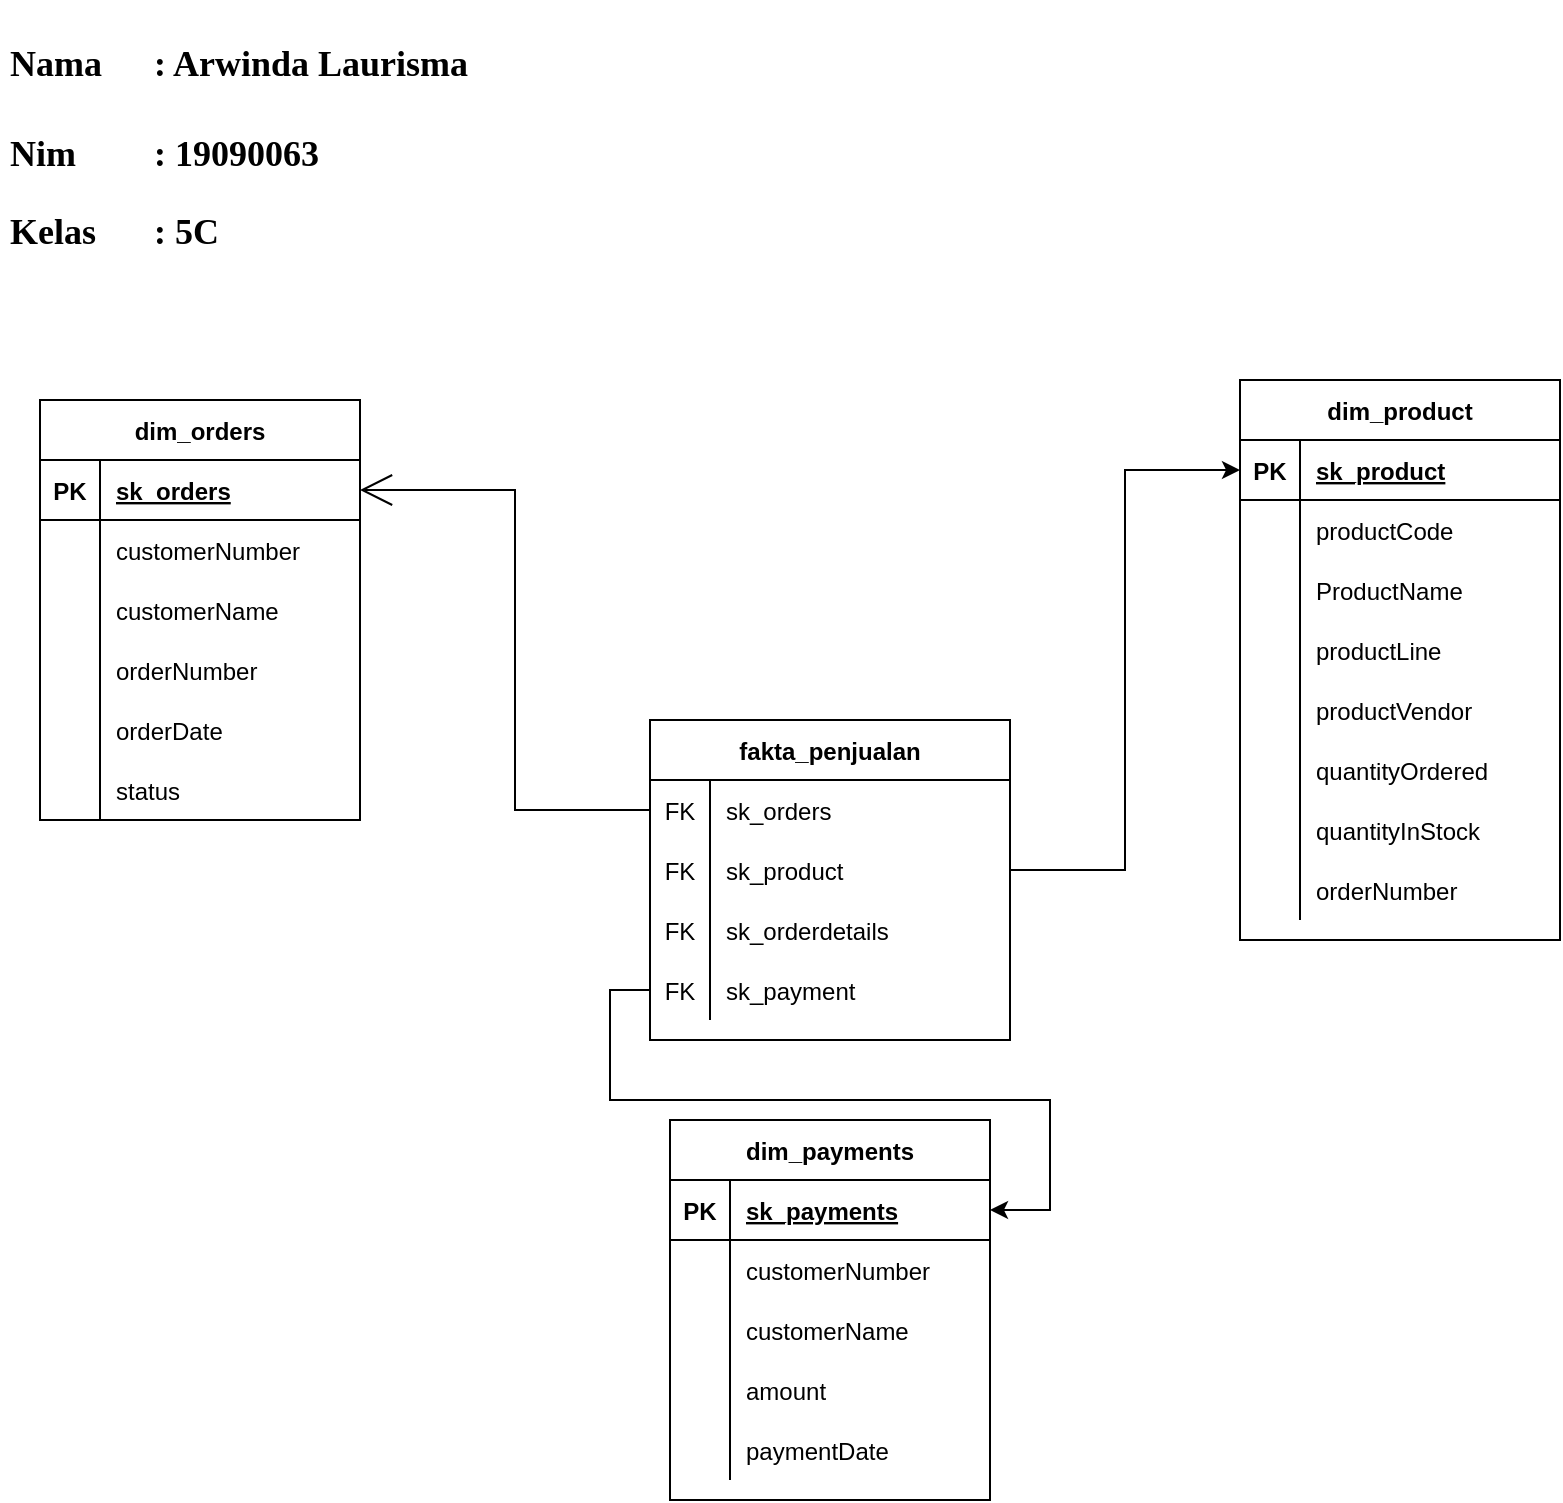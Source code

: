<mxfile version="15.7.0" type="device"><diagram id="wy7t_nSmgwACreqIx8oX" name="Page-1"><mxGraphModel dx="868" dy="1525" grid="1" gridSize="10" guides="1" tooltips="1" connect="1" arrows="1" fold="1" page="1" pageScale="1" pageWidth="850" pageHeight="1100" math="0" shadow="0"><root><mxCell id="0"/><mxCell id="1" parent="0"/><mxCell id="M95NB8ONT0MrKiETcjf7-1" value="fakta_penjualan" style="shape=table;startSize=30;container=1;collapsible=1;childLayout=tableLayout;fixedRows=1;rowLines=0;fontStyle=1;align=center;resizeLast=1;hachureGap=4;pointerEvents=0;" parent="1" vertex="1"><mxGeometry x="335" y="350" width="180" height="160.0" as="geometry"/></mxCell><mxCell id="M95NB8ONT0MrKiETcjf7-5" value="" style="shape=partialRectangle;collapsible=0;dropTarget=0;pointerEvents=0;fillColor=none;top=0;left=0;bottom=0;right=0;points=[[0,0.5],[1,0.5]];portConstraint=eastwest;" parent="M95NB8ONT0MrKiETcjf7-1" vertex="1"><mxGeometry y="30" width="180" height="30" as="geometry"/></mxCell><mxCell id="M95NB8ONT0MrKiETcjf7-6" value="FK" style="shape=partialRectangle;connectable=0;fillColor=none;top=0;left=0;bottom=0;right=0;editable=1;overflow=hidden;" parent="M95NB8ONT0MrKiETcjf7-5" vertex="1"><mxGeometry width="30" height="30" as="geometry"><mxRectangle width="30" height="30" as="alternateBounds"/></mxGeometry></mxCell><mxCell id="M95NB8ONT0MrKiETcjf7-7" value="sk_orders" style="shape=partialRectangle;connectable=0;fillColor=none;top=0;left=0;bottom=0;right=0;align=left;spacingLeft=6;overflow=hidden;" parent="M95NB8ONT0MrKiETcjf7-5" vertex="1"><mxGeometry x="30" width="150" height="30" as="geometry"><mxRectangle width="150" height="30" as="alternateBounds"/></mxGeometry></mxCell><mxCell id="M95NB8ONT0MrKiETcjf7-8" value="" style="shape=partialRectangle;collapsible=0;dropTarget=0;pointerEvents=0;fillColor=none;top=0;left=0;bottom=0;right=0;points=[[0,0.5],[1,0.5]];portConstraint=eastwest;" parent="M95NB8ONT0MrKiETcjf7-1" vertex="1"><mxGeometry y="60" width="180" height="30" as="geometry"/></mxCell><mxCell id="M95NB8ONT0MrKiETcjf7-9" value="FK" style="shape=partialRectangle;connectable=0;fillColor=none;top=0;left=0;bottom=0;right=0;editable=1;overflow=hidden;" parent="M95NB8ONT0MrKiETcjf7-8" vertex="1"><mxGeometry width="30" height="30" as="geometry"><mxRectangle width="30" height="30" as="alternateBounds"/></mxGeometry></mxCell><mxCell id="M95NB8ONT0MrKiETcjf7-10" value="sk_product" style="shape=partialRectangle;connectable=0;fillColor=none;top=0;left=0;bottom=0;right=0;align=left;spacingLeft=6;overflow=hidden;" parent="M95NB8ONT0MrKiETcjf7-8" vertex="1"><mxGeometry x="30" width="150" height="30" as="geometry"><mxRectangle width="150" height="30" as="alternateBounds"/></mxGeometry></mxCell><mxCell id="M95NB8ONT0MrKiETcjf7-11" value="" style="shape=partialRectangle;collapsible=0;dropTarget=0;pointerEvents=0;fillColor=none;top=0;left=0;bottom=0;right=0;points=[[0,0.5],[1,0.5]];portConstraint=eastwest;" parent="M95NB8ONT0MrKiETcjf7-1" vertex="1"><mxGeometry y="90" width="180" height="30" as="geometry"/></mxCell><mxCell id="M95NB8ONT0MrKiETcjf7-12" value="FK" style="shape=partialRectangle;connectable=0;fillColor=none;top=0;left=0;bottom=0;right=0;editable=1;overflow=hidden;" parent="M95NB8ONT0MrKiETcjf7-11" vertex="1"><mxGeometry width="30" height="30" as="geometry"><mxRectangle width="30" height="30" as="alternateBounds"/></mxGeometry></mxCell><mxCell id="M95NB8ONT0MrKiETcjf7-13" value="sk_orderdetails" style="shape=partialRectangle;connectable=0;fillColor=none;top=0;left=0;bottom=0;right=0;align=left;spacingLeft=6;overflow=hidden;" parent="M95NB8ONT0MrKiETcjf7-11" vertex="1"><mxGeometry x="30" width="150" height="30" as="geometry"><mxRectangle width="150" height="30" as="alternateBounds"/></mxGeometry></mxCell><mxCell id="M95NB8ONT0MrKiETcjf7-58" value="" style="shape=partialRectangle;collapsible=0;dropTarget=0;pointerEvents=0;fillColor=none;top=0;left=0;bottom=0;right=0;points=[[0,0.5],[1,0.5]];portConstraint=eastwest;" parent="M95NB8ONT0MrKiETcjf7-1" vertex="1"><mxGeometry y="120" width="180" height="30" as="geometry"/></mxCell><mxCell id="M95NB8ONT0MrKiETcjf7-59" value="FK" style="shape=partialRectangle;connectable=0;fillColor=none;top=0;left=0;bottom=0;right=0;editable=1;overflow=hidden;" parent="M95NB8ONT0MrKiETcjf7-58" vertex="1"><mxGeometry width="30" height="30" as="geometry"><mxRectangle width="30" height="30" as="alternateBounds"/></mxGeometry></mxCell><mxCell id="M95NB8ONT0MrKiETcjf7-60" value="sk_payment" style="shape=partialRectangle;connectable=0;fillColor=none;top=0;left=0;bottom=0;right=0;align=left;spacingLeft=6;overflow=hidden;" parent="M95NB8ONT0MrKiETcjf7-58" vertex="1"><mxGeometry x="30" width="150" height="30" as="geometry"><mxRectangle width="150" height="30" as="alternateBounds"/></mxGeometry></mxCell><mxCell id="M95NB8ONT0MrKiETcjf7-14" value="dim_orders" style="shape=table;startSize=30;container=1;collapsible=1;childLayout=tableLayout;fixedRows=1;rowLines=0;fontStyle=1;align=center;resizeLast=1;hachureGap=4;pointerEvents=0;" parent="1" vertex="1"><mxGeometry x="30" y="190" width="160" height="210" as="geometry"><mxRectangle x="40" y="35" width="100" height="30" as="alternateBounds"/></mxGeometry></mxCell><mxCell id="M95NB8ONT0MrKiETcjf7-15" value="" style="shape=partialRectangle;collapsible=0;dropTarget=0;pointerEvents=0;fillColor=none;top=0;left=0;bottom=1;right=0;points=[[0,0.5],[1,0.5]];portConstraint=eastwest;" parent="M95NB8ONT0MrKiETcjf7-14" vertex="1"><mxGeometry y="30" width="160" height="30" as="geometry"/></mxCell><mxCell id="M95NB8ONT0MrKiETcjf7-16" value="PK" style="shape=partialRectangle;connectable=0;fillColor=none;top=0;left=0;bottom=0;right=0;fontStyle=1;overflow=hidden;" parent="M95NB8ONT0MrKiETcjf7-15" vertex="1"><mxGeometry width="30" height="30" as="geometry"><mxRectangle width="30" height="30" as="alternateBounds"/></mxGeometry></mxCell><mxCell id="M95NB8ONT0MrKiETcjf7-17" value="sk_orders" style="shape=partialRectangle;connectable=0;fillColor=none;top=0;left=0;bottom=0;right=0;align=left;spacingLeft=6;fontStyle=5;overflow=hidden;" parent="M95NB8ONT0MrKiETcjf7-15" vertex="1"><mxGeometry x="30" width="130" height="30" as="geometry"><mxRectangle width="130" height="30" as="alternateBounds"/></mxGeometry></mxCell><mxCell id="M95NB8ONT0MrKiETcjf7-18" value="" style="shape=partialRectangle;collapsible=0;dropTarget=0;pointerEvents=0;fillColor=none;top=0;left=0;bottom=0;right=0;points=[[0,0.5],[1,0.5]];portConstraint=eastwest;" parent="M95NB8ONT0MrKiETcjf7-14" vertex="1"><mxGeometry y="60" width="160" height="30" as="geometry"/></mxCell><mxCell id="M95NB8ONT0MrKiETcjf7-19" value="" style="shape=partialRectangle;connectable=0;fillColor=none;top=0;left=0;bottom=0;right=0;editable=1;overflow=hidden;" parent="M95NB8ONT0MrKiETcjf7-18" vertex="1"><mxGeometry width="30" height="30" as="geometry"><mxRectangle width="30" height="30" as="alternateBounds"/></mxGeometry></mxCell><mxCell id="M95NB8ONT0MrKiETcjf7-20" value="customerNumber " style="shape=partialRectangle;connectable=0;fillColor=none;top=0;left=0;bottom=0;right=0;align=left;spacingLeft=6;overflow=hidden;" parent="M95NB8ONT0MrKiETcjf7-18" vertex="1"><mxGeometry x="30" width="130" height="30" as="geometry"><mxRectangle width="130" height="30" as="alternateBounds"/></mxGeometry></mxCell><mxCell id="M95NB8ONT0MrKiETcjf7-21" value="" style="shape=partialRectangle;collapsible=0;dropTarget=0;pointerEvents=0;fillColor=none;top=0;left=0;bottom=0;right=0;points=[[0,0.5],[1,0.5]];portConstraint=eastwest;" parent="M95NB8ONT0MrKiETcjf7-14" vertex="1"><mxGeometry y="90" width="160" height="30" as="geometry"/></mxCell><mxCell id="M95NB8ONT0MrKiETcjf7-22" value="" style="shape=partialRectangle;connectable=0;fillColor=none;top=0;left=0;bottom=0;right=0;editable=1;overflow=hidden;" parent="M95NB8ONT0MrKiETcjf7-21" vertex="1"><mxGeometry width="30" height="30" as="geometry"><mxRectangle width="30" height="30" as="alternateBounds"/></mxGeometry></mxCell><mxCell id="M95NB8ONT0MrKiETcjf7-23" value="customerName" style="shape=partialRectangle;connectable=0;fillColor=none;top=0;left=0;bottom=0;right=0;align=left;spacingLeft=6;overflow=hidden;" parent="M95NB8ONT0MrKiETcjf7-21" vertex="1"><mxGeometry x="30" width="130" height="30" as="geometry"><mxRectangle width="130" height="30" as="alternateBounds"/></mxGeometry></mxCell><mxCell id="M95NB8ONT0MrKiETcjf7-24" value="" style="shape=partialRectangle;collapsible=0;dropTarget=0;pointerEvents=0;fillColor=none;top=0;left=0;bottom=0;right=0;points=[[0,0.5],[1,0.5]];portConstraint=eastwest;" parent="M95NB8ONT0MrKiETcjf7-14" vertex="1"><mxGeometry y="120" width="160" height="30" as="geometry"/></mxCell><mxCell id="M95NB8ONT0MrKiETcjf7-25" value="" style="shape=partialRectangle;connectable=0;fillColor=none;top=0;left=0;bottom=0;right=0;editable=1;overflow=hidden;" parent="M95NB8ONT0MrKiETcjf7-24" vertex="1"><mxGeometry width="30" height="30" as="geometry"><mxRectangle width="30" height="30" as="alternateBounds"/></mxGeometry></mxCell><mxCell id="M95NB8ONT0MrKiETcjf7-26" value="orderNumber" style="shape=partialRectangle;connectable=0;fillColor=none;top=0;left=0;bottom=0;right=0;align=left;spacingLeft=6;overflow=hidden;" parent="M95NB8ONT0MrKiETcjf7-24" vertex="1"><mxGeometry x="30" width="130" height="30" as="geometry"><mxRectangle width="130" height="30" as="alternateBounds"/></mxGeometry></mxCell><mxCell id="O8JF4kp4TO8sFG9iAvQH-33" value="" style="shape=partialRectangle;collapsible=0;dropTarget=0;pointerEvents=0;fillColor=none;top=0;left=0;bottom=0;right=0;points=[[0,0.5],[1,0.5]];portConstraint=eastwest;" parent="M95NB8ONT0MrKiETcjf7-14" vertex="1"><mxGeometry y="150" width="160" height="30" as="geometry"/></mxCell><mxCell id="O8JF4kp4TO8sFG9iAvQH-34" value="" style="shape=partialRectangle;connectable=0;fillColor=none;top=0;left=0;bottom=0;right=0;editable=1;overflow=hidden;" parent="O8JF4kp4TO8sFG9iAvQH-33" vertex="1"><mxGeometry width="30" height="30" as="geometry"><mxRectangle width="30" height="30" as="alternateBounds"/></mxGeometry></mxCell><mxCell id="O8JF4kp4TO8sFG9iAvQH-35" value="orderDate" style="shape=partialRectangle;connectable=0;fillColor=none;top=0;left=0;bottom=0;right=0;align=left;spacingLeft=6;overflow=hidden;" parent="O8JF4kp4TO8sFG9iAvQH-33" vertex="1"><mxGeometry x="30" width="130" height="30" as="geometry"><mxRectangle width="130" height="30" as="alternateBounds"/></mxGeometry></mxCell><mxCell id="O8JF4kp4TO8sFG9iAvQH-36" value="" style="shape=partialRectangle;collapsible=0;dropTarget=0;pointerEvents=0;fillColor=none;top=0;left=0;bottom=0;right=0;points=[[0,0.5],[1,0.5]];portConstraint=eastwest;" parent="M95NB8ONT0MrKiETcjf7-14" vertex="1"><mxGeometry y="180" width="160" height="30" as="geometry"/></mxCell><mxCell id="O8JF4kp4TO8sFG9iAvQH-37" value="" style="shape=partialRectangle;connectable=0;fillColor=none;top=0;left=0;bottom=0;right=0;editable=1;overflow=hidden;" parent="O8JF4kp4TO8sFG9iAvQH-36" vertex="1"><mxGeometry width="30" height="30" as="geometry"><mxRectangle width="30" height="30" as="alternateBounds"/></mxGeometry></mxCell><mxCell id="O8JF4kp4TO8sFG9iAvQH-38" value="status" style="shape=partialRectangle;connectable=0;fillColor=none;top=0;left=0;bottom=0;right=0;align=left;spacingLeft=6;overflow=hidden;" parent="O8JF4kp4TO8sFG9iAvQH-36" vertex="1"><mxGeometry x="30" width="130" height="30" as="geometry"><mxRectangle width="130" height="30" as="alternateBounds"/></mxGeometry></mxCell><mxCell id="M95NB8ONT0MrKiETcjf7-31" style="edgeStyle=orthogonalEdgeStyle;rounded=0;orthogonalLoop=1;jettySize=auto;html=1;entryX=0;entryY=0.5;entryDx=0;entryDy=0;endArrow=none;startSize=14;endSize=14;sourcePerimeterSpacing=8;targetPerimeterSpacing=8;exitX=1;exitY=0.5;exitDx=0;exitDy=0;startArrow=open;startFill=0;endFill=0;" parent="1" source="M95NB8ONT0MrKiETcjf7-15" target="M95NB8ONT0MrKiETcjf7-5" edge="1"><mxGeometry relative="1" as="geometry"/></mxCell><mxCell id="M95NB8ONT0MrKiETcjf7-32" value="dim_product" style="shape=table;startSize=30;container=1;collapsible=1;childLayout=tableLayout;fixedRows=1;rowLines=0;fontStyle=1;align=center;resizeLast=1;hachureGap=4;pointerEvents=0;" parent="1" vertex="1"><mxGeometry x="630" y="180" width="160" height="280" as="geometry"/></mxCell><mxCell id="M95NB8ONT0MrKiETcjf7-33" value="" style="shape=partialRectangle;collapsible=0;dropTarget=0;pointerEvents=0;fillColor=none;top=0;left=0;bottom=1;right=0;points=[[0,0.5],[1,0.5]];portConstraint=eastwest;" parent="M95NB8ONT0MrKiETcjf7-32" vertex="1"><mxGeometry y="30" width="160" height="30" as="geometry"/></mxCell><mxCell id="M95NB8ONT0MrKiETcjf7-34" value="PK" style="shape=partialRectangle;connectable=0;fillColor=none;top=0;left=0;bottom=0;right=0;fontStyle=1;overflow=hidden;" parent="M95NB8ONT0MrKiETcjf7-33" vertex="1"><mxGeometry width="30" height="30" as="geometry"><mxRectangle width="30" height="30" as="alternateBounds"/></mxGeometry></mxCell><mxCell id="M95NB8ONT0MrKiETcjf7-35" value="sk_product" style="shape=partialRectangle;connectable=0;fillColor=none;top=0;left=0;bottom=0;right=0;align=left;spacingLeft=6;fontStyle=5;overflow=hidden;" parent="M95NB8ONT0MrKiETcjf7-33" vertex="1"><mxGeometry x="30" width="130" height="30" as="geometry"><mxRectangle width="130" height="30" as="alternateBounds"/></mxGeometry></mxCell><mxCell id="M95NB8ONT0MrKiETcjf7-36" value="" style="shape=partialRectangle;collapsible=0;dropTarget=0;pointerEvents=0;fillColor=none;top=0;left=0;bottom=0;right=0;points=[[0,0.5],[1,0.5]];portConstraint=eastwest;" parent="M95NB8ONT0MrKiETcjf7-32" vertex="1"><mxGeometry y="60" width="160" height="30" as="geometry"/></mxCell><mxCell id="M95NB8ONT0MrKiETcjf7-37" value="" style="shape=partialRectangle;connectable=0;fillColor=none;top=0;left=0;bottom=0;right=0;editable=1;overflow=hidden;" parent="M95NB8ONT0MrKiETcjf7-36" vertex="1"><mxGeometry width="30" height="30" as="geometry"><mxRectangle width="30" height="30" as="alternateBounds"/></mxGeometry></mxCell><mxCell id="M95NB8ONT0MrKiETcjf7-38" value="productCode" style="shape=partialRectangle;connectable=0;fillColor=none;top=0;left=0;bottom=0;right=0;align=left;spacingLeft=6;overflow=hidden;" parent="M95NB8ONT0MrKiETcjf7-36" vertex="1"><mxGeometry x="30" width="130" height="30" as="geometry"><mxRectangle width="130" height="30" as="alternateBounds"/></mxGeometry></mxCell><mxCell id="M95NB8ONT0MrKiETcjf7-39" value="" style="shape=partialRectangle;collapsible=0;dropTarget=0;pointerEvents=0;fillColor=none;top=0;left=0;bottom=0;right=0;points=[[0,0.5],[1,0.5]];portConstraint=eastwest;" parent="M95NB8ONT0MrKiETcjf7-32" vertex="1"><mxGeometry y="90" width="160" height="30" as="geometry"/></mxCell><mxCell id="M95NB8ONT0MrKiETcjf7-40" value="" style="shape=partialRectangle;connectable=0;fillColor=none;top=0;left=0;bottom=0;right=0;editable=1;overflow=hidden;" parent="M95NB8ONT0MrKiETcjf7-39" vertex="1"><mxGeometry width="30" height="30" as="geometry"><mxRectangle width="30" height="30" as="alternateBounds"/></mxGeometry></mxCell><mxCell id="M95NB8ONT0MrKiETcjf7-41" value="ProductName" style="shape=partialRectangle;connectable=0;fillColor=none;top=0;left=0;bottom=0;right=0;align=left;spacingLeft=6;overflow=hidden;" parent="M95NB8ONT0MrKiETcjf7-39" vertex="1"><mxGeometry x="30" width="130" height="30" as="geometry"><mxRectangle width="130" height="30" as="alternateBounds"/></mxGeometry></mxCell><mxCell id="M95NB8ONT0MrKiETcjf7-42" value="" style="shape=partialRectangle;collapsible=0;dropTarget=0;pointerEvents=0;fillColor=none;top=0;left=0;bottom=0;right=0;points=[[0,0.5],[1,0.5]];portConstraint=eastwest;" parent="M95NB8ONT0MrKiETcjf7-32" vertex="1"><mxGeometry y="120" width="160" height="30" as="geometry"/></mxCell><mxCell id="M95NB8ONT0MrKiETcjf7-43" value="" style="shape=partialRectangle;connectable=0;fillColor=none;top=0;left=0;bottom=0;right=0;editable=1;overflow=hidden;" parent="M95NB8ONT0MrKiETcjf7-42" vertex="1"><mxGeometry width="30" height="30" as="geometry"><mxRectangle width="30" height="30" as="alternateBounds"/></mxGeometry></mxCell><mxCell id="M95NB8ONT0MrKiETcjf7-44" value="productLine" style="shape=partialRectangle;connectable=0;fillColor=none;top=0;left=0;bottom=0;right=0;align=left;spacingLeft=6;overflow=hidden;" parent="M95NB8ONT0MrKiETcjf7-42" vertex="1"><mxGeometry x="30" width="130" height="30" as="geometry"><mxRectangle width="130" height="30" as="alternateBounds"/></mxGeometry></mxCell><mxCell id="dIHi6AnS6o4yXG95exAB-1" value="" style="shape=partialRectangle;collapsible=0;dropTarget=0;pointerEvents=0;fillColor=none;top=0;left=0;bottom=0;right=0;points=[[0,0.5],[1,0.5]];portConstraint=eastwest;" parent="M95NB8ONT0MrKiETcjf7-32" vertex="1"><mxGeometry y="150" width="160" height="30" as="geometry"/></mxCell><mxCell id="dIHi6AnS6o4yXG95exAB-2" value="" style="shape=partialRectangle;connectable=0;fillColor=none;top=0;left=0;bottom=0;right=0;editable=1;overflow=hidden;" parent="dIHi6AnS6o4yXG95exAB-1" vertex="1"><mxGeometry width="30" height="30" as="geometry"><mxRectangle width="30" height="30" as="alternateBounds"/></mxGeometry></mxCell><mxCell id="dIHi6AnS6o4yXG95exAB-3" value="productVendor" style="shape=partialRectangle;connectable=0;fillColor=none;top=0;left=0;bottom=0;right=0;align=left;spacingLeft=6;overflow=hidden;" parent="dIHi6AnS6o4yXG95exAB-1" vertex="1"><mxGeometry x="30" width="130" height="30" as="geometry"><mxRectangle width="130" height="30" as="alternateBounds"/></mxGeometry></mxCell><mxCell id="O8JF4kp4TO8sFG9iAvQH-42" value="" style="shape=partialRectangle;collapsible=0;dropTarget=0;pointerEvents=0;fillColor=none;top=0;left=0;bottom=0;right=0;points=[[0,0.5],[1,0.5]];portConstraint=eastwest;" parent="M95NB8ONT0MrKiETcjf7-32" vertex="1"><mxGeometry y="180" width="160" height="30" as="geometry"/></mxCell><mxCell id="O8JF4kp4TO8sFG9iAvQH-43" value="" style="shape=partialRectangle;connectable=0;fillColor=none;top=0;left=0;bottom=0;right=0;editable=1;overflow=hidden;" parent="O8JF4kp4TO8sFG9iAvQH-42" vertex="1"><mxGeometry width="30" height="30" as="geometry"><mxRectangle width="30" height="30" as="alternateBounds"/></mxGeometry></mxCell><mxCell id="O8JF4kp4TO8sFG9iAvQH-44" value="quantityOrdered" style="shape=partialRectangle;connectable=0;fillColor=none;top=0;left=0;bottom=0;right=0;align=left;spacingLeft=6;overflow=hidden;" parent="O8JF4kp4TO8sFG9iAvQH-42" vertex="1"><mxGeometry x="30" width="130" height="30" as="geometry"><mxRectangle width="130" height="30" as="alternateBounds"/></mxGeometry></mxCell><mxCell id="O8JF4kp4TO8sFG9iAvQH-39" value="" style="shape=partialRectangle;collapsible=0;dropTarget=0;pointerEvents=0;fillColor=none;top=0;left=0;bottom=0;right=0;points=[[0,0.5],[1,0.5]];portConstraint=eastwest;" parent="M95NB8ONT0MrKiETcjf7-32" vertex="1"><mxGeometry y="210" width="160" height="30" as="geometry"/></mxCell><mxCell id="O8JF4kp4TO8sFG9iAvQH-40" value="" style="shape=partialRectangle;connectable=0;fillColor=none;top=0;left=0;bottom=0;right=0;editable=1;overflow=hidden;" parent="O8JF4kp4TO8sFG9iAvQH-39" vertex="1"><mxGeometry width="30" height="30" as="geometry"><mxRectangle width="30" height="30" as="alternateBounds"/></mxGeometry></mxCell><mxCell id="O8JF4kp4TO8sFG9iAvQH-41" value="quantityInStock" style="shape=partialRectangle;connectable=0;fillColor=none;top=0;left=0;bottom=0;right=0;align=left;spacingLeft=6;overflow=hidden;" parent="O8JF4kp4TO8sFG9iAvQH-39" vertex="1"><mxGeometry x="30" width="130" height="30" as="geometry"><mxRectangle width="130" height="30" as="alternateBounds"/></mxGeometry></mxCell><mxCell id="O8JF4kp4TO8sFG9iAvQH-45" value="" style="shape=partialRectangle;collapsible=0;dropTarget=0;pointerEvents=0;fillColor=none;top=0;left=0;bottom=0;right=0;points=[[0,0.5],[1,0.5]];portConstraint=eastwest;" parent="M95NB8ONT0MrKiETcjf7-32" vertex="1"><mxGeometry y="240" width="160" height="30" as="geometry"/></mxCell><mxCell id="O8JF4kp4TO8sFG9iAvQH-46" value="" style="shape=partialRectangle;connectable=0;fillColor=none;top=0;left=0;bottom=0;right=0;editable=1;overflow=hidden;" parent="O8JF4kp4TO8sFG9iAvQH-45" vertex="1"><mxGeometry width="30" height="30" as="geometry"><mxRectangle width="30" height="30" as="alternateBounds"/></mxGeometry></mxCell><mxCell id="O8JF4kp4TO8sFG9iAvQH-47" value="orderNumber" style="shape=partialRectangle;connectable=0;fillColor=none;top=0;left=0;bottom=0;right=0;align=left;spacingLeft=6;overflow=hidden;" parent="O8JF4kp4TO8sFG9iAvQH-45" vertex="1"><mxGeometry x="30" width="130" height="30" as="geometry"><mxRectangle width="130" height="30" as="alternateBounds"/></mxGeometry></mxCell><mxCell id="M95NB8ONT0MrKiETcjf7-63" value="dim_payments" style="shape=table;startSize=30;container=1;collapsible=1;childLayout=tableLayout;fixedRows=1;rowLines=0;fontStyle=1;align=center;resizeLast=1;hachureGap=4;pointerEvents=0;" parent="1" vertex="1"><mxGeometry x="345" y="550" width="160" height="190" as="geometry"/></mxCell><mxCell id="M95NB8ONT0MrKiETcjf7-64" value="" style="shape=partialRectangle;collapsible=0;dropTarget=0;pointerEvents=0;fillColor=none;top=0;left=0;bottom=1;right=0;points=[[0,0.5],[1,0.5]];portConstraint=eastwest;" parent="M95NB8ONT0MrKiETcjf7-63" vertex="1"><mxGeometry y="30" width="160" height="30" as="geometry"/></mxCell><mxCell id="M95NB8ONT0MrKiETcjf7-65" value="PK" style="shape=partialRectangle;connectable=0;fillColor=none;top=0;left=0;bottom=0;right=0;fontStyle=1;overflow=hidden;" parent="M95NB8ONT0MrKiETcjf7-64" vertex="1"><mxGeometry width="30" height="30" as="geometry"><mxRectangle width="30" height="30" as="alternateBounds"/></mxGeometry></mxCell><mxCell id="M95NB8ONT0MrKiETcjf7-66" value="sk_payments" style="shape=partialRectangle;connectable=0;fillColor=none;top=0;left=0;bottom=0;right=0;align=left;spacingLeft=6;fontStyle=5;overflow=hidden;" parent="M95NB8ONT0MrKiETcjf7-64" vertex="1"><mxGeometry x="30" width="130" height="30" as="geometry"><mxRectangle width="130" height="30" as="alternateBounds"/></mxGeometry></mxCell><mxCell id="M95NB8ONT0MrKiETcjf7-67" value="" style="shape=partialRectangle;collapsible=0;dropTarget=0;pointerEvents=0;fillColor=none;top=0;left=0;bottom=0;right=0;points=[[0,0.5],[1,0.5]];portConstraint=eastwest;" parent="M95NB8ONT0MrKiETcjf7-63" vertex="1"><mxGeometry y="60" width="160" height="30" as="geometry"/></mxCell><mxCell id="M95NB8ONT0MrKiETcjf7-68" value="" style="shape=partialRectangle;connectable=0;fillColor=none;top=0;left=0;bottom=0;right=0;editable=1;overflow=hidden;" parent="M95NB8ONT0MrKiETcjf7-67" vertex="1"><mxGeometry width="30" height="30" as="geometry"><mxRectangle width="30" height="30" as="alternateBounds"/></mxGeometry></mxCell><mxCell id="M95NB8ONT0MrKiETcjf7-69" value="customerNumber" style="shape=partialRectangle;connectable=0;fillColor=none;top=0;left=0;bottom=0;right=0;align=left;spacingLeft=6;overflow=hidden;" parent="M95NB8ONT0MrKiETcjf7-67" vertex="1"><mxGeometry x="30" width="130" height="30" as="geometry"><mxRectangle width="130" height="30" as="alternateBounds"/></mxGeometry></mxCell><mxCell id="M95NB8ONT0MrKiETcjf7-70" value="" style="shape=partialRectangle;collapsible=0;dropTarget=0;pointerEvents=0;fillColor=none;top=0;left=0;bottom=0;right=0;points=[[0,0.5],[1,0.5]];portConstraint=eastwest;" parent="M95NB8ONT0MrKiETcjf7-63" vertex="1"><mxGeometry y="90" width="160" height="30" as="geometry"/></mxCell><mxCell id="M95NB8ONT0MrKiETcjf7-71" value="" style="shape=partialRectangle;connectable=0;fillColor=none;top=0;left=0;bottom=0;right=0;editable=1;overflow=hidden;" parent="M95NB8ONT0MrKiETcjf7-70" vertex="1"><mxGeometry width="30" height="30" as="geometry"><mxRectangle width="30" height="30" as="alternateBounds"/></mxGeometry></mxCell><mxCell id="M95NB8ONT0MrKiETcjf7-72" value="customerName" style="shape=partialRectangle;connectable=0;fillColor=none;top=0;left=0;bottom=0;right=0;align=left;spacingLeft=6;overflow=hidden;" parent="M95NB8ONT0MrKiETcjf7-70" vertex="1"><mxGeometry x="30" width="130" height="30" as="geometry"><mxRectangle width="130" height="30" as="alternateBounds"/></mxGeometry></mxCell><mxCell id="M95NB8ONT0MrKiETcjf7-73" value="" style="shape=partialRectangle;collapsible=0;dropTarget=0;pointerEvents=0;fillColor=none;top=0;left=0;bottom=0;right=0;points=[[0,0.5],[1,0.5]];portConstraint=eastwest;" parent="M95NB8ONT0MrKiETcjf7-63" vertex="1"><mxGeometry y="120" width="160" height="30" as="geometry"/></mxCell><mxCell id="M95NB8ONT0MrKiETcjf7-74" value="" style="shape=partialRectangle;connectable=0;fillColor=none;top=0;left=0;bottom=0;right=0;editable=1;overflow=hidden;" parent="M95NB8ONT0MrKiETcjf7-73" vertex="1"><mxGeometry width="30" height="30" as="geometry"><mxRectangle width="30" height="30" as="alternateBounds"/></mxGeometry></mxCell><mxCell id="M95NB8ONT0MrKiETcjf7-75" value="amount" style="shape=partialRectangle;connectable=0;fillColor=none;top=0;left=0;bottom=0;right=0;align=left;spacingLeft=6;overflow=hidden;" parent="M95NB8ONT0MrKiETcjf7-73" vertex="1"><mxGeometry x="30" width="130" height="30" as="geometry"><mxRectangle width="130" height="30" as="alternateBounds"/></mxGeometry></mxCell><mxCell id="dIHi6AnS6o4yXG95exAB-4" value="" style="shape=partialRectangle;collapsible=0;dropTarget=0;pointerEvents=0;fillColor=none;top=0;left=0;bottom=0;right=0;points=[[0,0.5],[1,0.5]];portConstraint=eastwest;" parent="M95NB8ONT0MrKiETcjf7-63" vertex="1"><mxGeometry y="150" width="160" height="30" as="geometry"/></mxCell><mxCell id="dIHi6AnS6o4yXG95exAB-5" value="" style="shape=partialRectangle;connectable=0;fillColor=none;top=0;left=0;bottom=0;right=0;editable=1;overflow=hidden;" parent="dIHi6AnS6o4yXG95exAB-4" vertex="1"><mxGeometry width="30" height="30" as="geometry"><mxRectangle width="30" height="30" as="alternateBounds"/></mxGeometry></mxCell><mxCell id="dIHi6AnS6o4yXG95exAB-6" value="paymentDate" style="shape=partialRectangle;connectable=0;fillColor=none;top=0;left=0;bottom=0;right=0;align=left;spacingLeft=6;overflow=hidden;" parent="dIHi6AnS6o4yXG95exAB-4" vertex="1"><mxGeometry x="30" width="130" height="30" as="geometry"><mxRectangle width="130" height="30" as="alternateBounds"/></mxGeometry></mxCell><mxCell id="O8JF4kp4TO8sFG9iAvQH-57" style="edgeStyle=orthogonalEdgeStyle;rounded=0;orthogonalLoop=1;jettySize=auto;html=1;exitX=1;exitY=0.5;exitDx=0;exitDy=0;entryX=0;entryY=0.5;entryDx=0;entryDy=0;" parent="1" source="M95NB8ONT0MrKiETcjf7-8" target="M95NB8ONT0MrKiETcjf7-33" edge="1"><mxGeometry relative="1" as="geometry"/></mxCell><mxCell id="O8JF4kp4TO8sFG9iAvQH-59" style="edgeStyle=orthogonalEdgeStyle;rounded=0;orthogonalLoop=1;jettySize=auto;html=1;exitX=0;exitY=0.5;exitDx=0;exitDy=0;entryX=1;entryY=0.5;entryDx=0;entryDy=0;" parent="1" source="M95NB8ONT0MrKiETcjf7-58" target="M95NB8ONT0MrKiETcjf7-64" edge="1"><mxGeometry relative="1" as="geometry"/></mxCell><mxCell id="O8JF4kp4TO8sFG9iAvQH-60" value="&lt;h1&gt;&lt;font face=&quot;Times New Roman&quot;&gt;&lt;span style=&quot;font-size: 18px&quot;&gt;Nama&amp;nbsp;&lt;span style=&quot;white-space: pre&quot;&gt;&#9;&lt;/span&gt;: Arwinda Laurisma&lt;/span&gt;&lt;/font&gt;&lt;/h1&gt;&lt;h1&gt;&lt;b style=&quot;font-size: 18px ; font-family: &amp;#34;times new roman&amp;#34;&quot;&gt;Nim&lt;span style=&quot;white-space: pre&quot;&gt;&#9;&lt;span style=&quot;white-space: pre&quot;&gt;&#9;&lt;/span&gt;&lt;/span&gt;: 19090063&lt;/b&gt;&lt;/h1&gt;&lt;div&gt;&lt;font face=&quot;Times New Roman&quot;&gt;&lt;span style=&quot;font-size: 18px&quot;&gt;&lt;b&gt;Kelas&lt;span style=&quot;white-space: pre&quot;&gt;&#9;&lt;/span&gt;: 5C&lt;/b&gt;&lt;br&gt;&lt;/span&gt;&lt;/font&gt;&lt;/div&gt;" style="text;html=1;strokeColor=none;fillColor=none;spacing=5;spacingTop=-20;whiteSpace=wrap;overflow=hidden;rounded=0;" parent="1" vertex="1"><mxGeometry x="10" width="295" height="120" as="geometry"/></mxCell></root></mxGraphModel></diagram></mxfile>